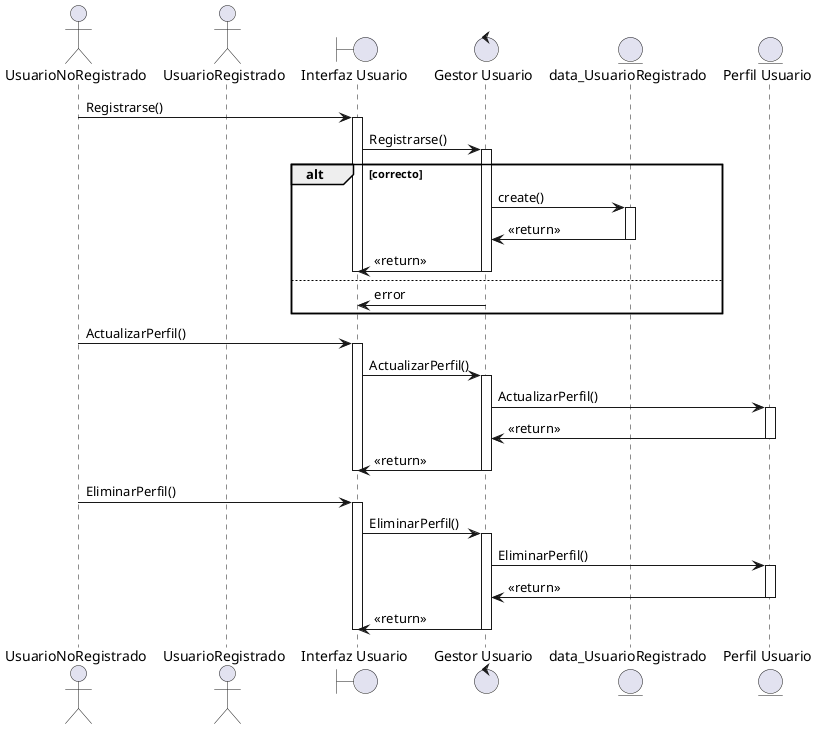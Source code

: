 @startuml
actor UsuarioNoRegistrado
actor UsuarioRegistrado
boundary "Interfaz Usuario" as InterfazUsuario
control "Gestor Usuario" as GestorUsuario
entity "data_UsuarioRegistrado" as data_UsuarioRegistrado
entity "Perfil Usuario" as PerfilUsuario

UsuarioNoRegistrado -> InterfazUsuario : Registrarse()                                                         
activate InterfazUsuario
InterfazUsuario -> GestorUsuario : Registrarse()
activate GestorUsuario
alt correcto
GestorUsuario -> data_UsuarioRegistrado : create()
activate data_UsuarioRegistrado
data_UsuarioRegistrado -> GestorUsuario : <<return>>
deactivate data_UsuarioRegistrado
GestorUsuario -> InterfazUsuario : <<return>>
deactivate GestorUsuario
deactivate InterfazUsuario
else
GestorUsuario -> InterfazUsuario : error
end

UsuarioNoRegistrado -> InterfazUsuario : ActualizarPerfil()
activate InterfazUsuario
InterfazUsuario -> GestorUsuario : ActualizarPerfil()
activate GestorUsuario
GestorUsuario -> PerfilUsuario : ActualizarPerfil()
activate PerfilUsuario
PerfilUsuario -> GestorUsuario : <<return>>
deactivate PerfilUsuario
GestorUsuario -> InterfazUsuario : <<return>>
deactivate GestorUsuario
deactivate InterfazUsuario

UsuarioNoRegistrado -> InterfazUsuario : EliminarPerfil()
activate InterfazUsuario
InterfazUsuario -> GestorUsuario : EliminarPerfil()
activate GestorUsuario
GestorUsuario -> PerfilUsuario : EliminarPerfil()
activate PerfilUsuario
PerfilUsuario -> GestorUsuario : <<return>>
deactivate PerfilUsuario
GestorUsuario -> InterfazUsuario : <<return>>
deactivate GestorUsuario
deactivate InterfazUsuario

deactivate UsuarioRegistrado
@enduml